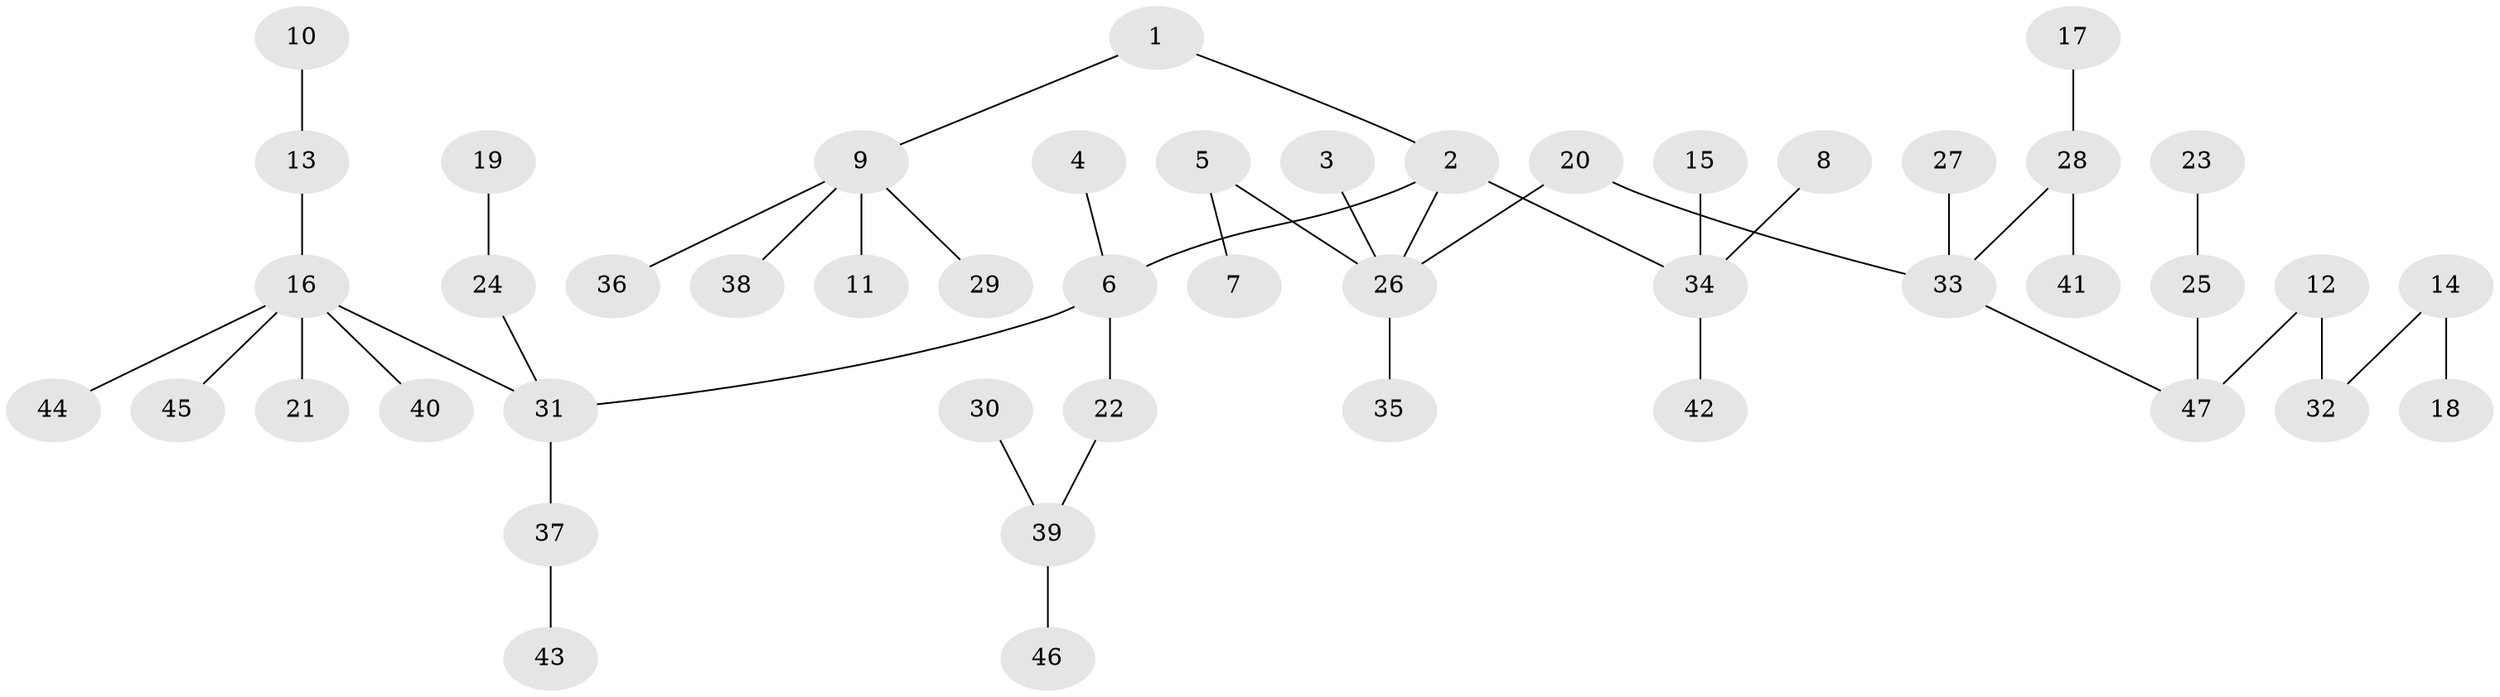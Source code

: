 // original degree distribution, {2: 0.16129032258064516, 5: 0.053763440860215055, 4: 0.07526881720430108, 3: 0.16129032258064516, 1: 0.5376344086021505, 6: 0.010752688172043012}
// Generated by graph-tools (version 1.1) at 2025/50/03/09/25 03:50:16]
// undirected, 47 vertices, 46 edges
graph export_dot {
graph [start="1"]
  node [color=gray90,style=filled];
  1;
  2;
  3;
  4;
  5;
  6;
  7;
  8;
  9;
  10;
  11;
  12;
  13;
  14;
  15;
  16;
  17;
  18;
  19;
  20;
  21;
  22;
  23;
  24;
  25;
  26;
  27;
  28;
  29;
  30;
  31;
  32;
  33;
  34;
  35;
  36;
  37;
  38;
  39;
  40;
  41;
  42;
  43;
  44;
  45;
  46;
  47;
  1 -- 2 [weight=1.0];
  1 -- 9 [weight=1.0];
  2 -- 6 [weight=1.0];
  2 -- 26 [weight=1.0];
  2 -- 34 [weight=1.0];
  3 -- 26 [weight=1.0];
  4 -- 6 [weight=1.0];
  5 -- 7 [weight=1.0];
  5 -- 26 [weight=1.0];
  6 -- 22 [weight=1.0];
  6 -- 31 [weight=1.0];
  8 -- 34 [weight=1.0];
  9 -- 11 [weight=1.0];
  9 -- 29 [weight=1.0];
  9 -- 36 [weight=1.0];
  9 -- 38 [weight=1.0];
  10 -- 13 [weight=1.0];
  12 -- 32 [weight=1.0];
  12 -- 47 [weight=1.0];
  13 -- 16 [weight=1.0];
  14 -- 18 [weight=1.0];
  14 -- 32 [weight=1.0];
  15 -- 34 [weight=1.0];
  16 -- 21 [weight=1.0];
  16 -- 31 [weight=1.0];
  16 -- 40 [weight=1.0];
  16 -- 44 [weight=1.0];
  16 -- 45 [weight=1.0];
  17 -- 28 [weight=1.0];
  19 -- 24 [weight=1.0];
  20 -- 26 [weight=1.0];
  20 -- 33 [weight=1.0];
  22 -- 39 [weight=1.0];
  23 -- 25 [weight=1.0];
  24 -- 31 [weight=1.0];
  25 -- 47 [weight=1.0];
  26 -- 35 [weight=1.0];
  27 -- 33 [weight=1.0];
  28 -- 33 [weight=1.0];
  28 -- 41 [weight=1.0];
  30 -- 39 [weight=1.0];
  31 -- 37 [weight=1.0];
  33 -- 47 [weight=1.0];
  34 -- 42 [weight=1.0];
  37 -- 43 [weight=1.0];
  39 -- 46 [weight=1.0];
}
